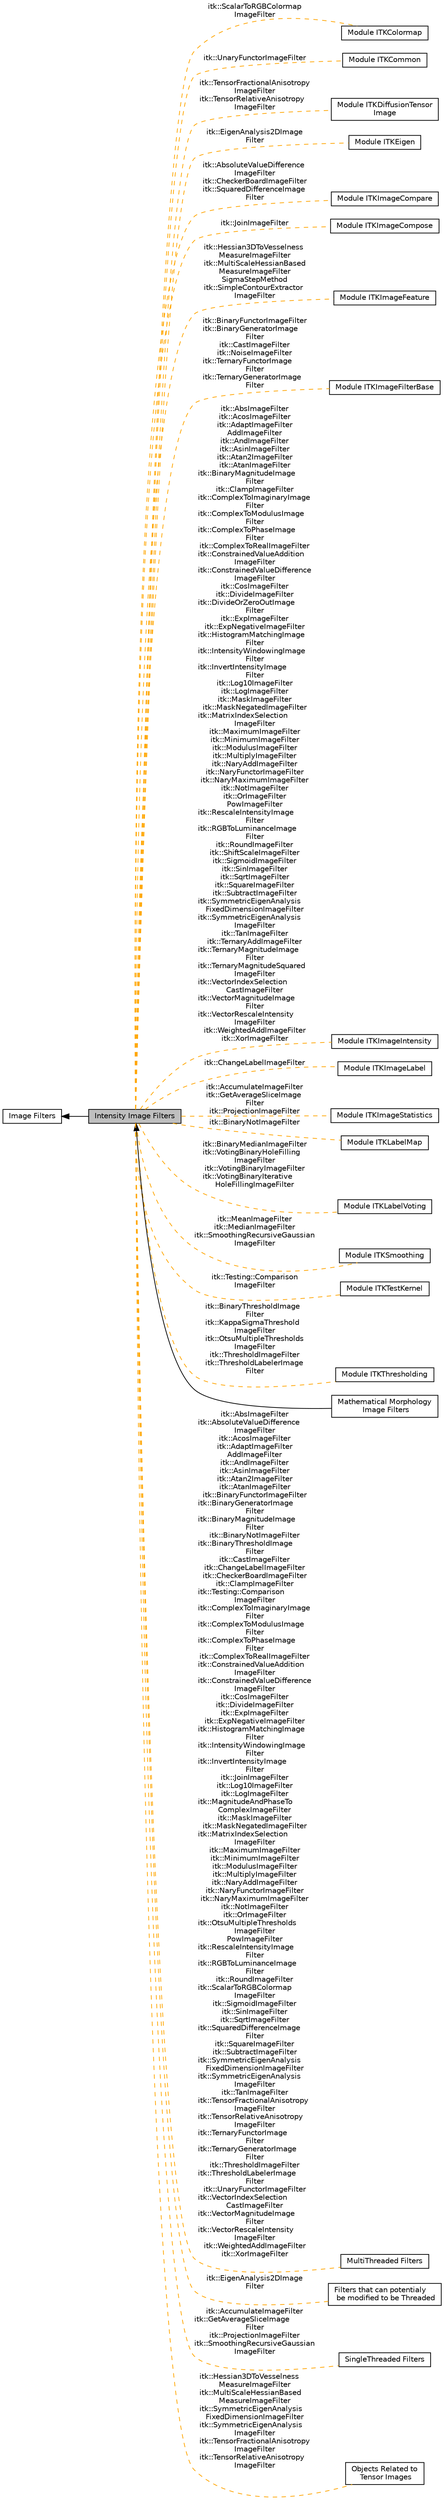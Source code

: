digraph "Intensity Image Filters"
{
  edge [fontname="Helvetica",fontsize="10",labelfontname="Helvetica",labelfontsize="10"];
  node [fontname="Helvetica",fontsize="10",shape=box];
  rankdir=LR;
  Node21 [label="Module ITKColormap",height=0.2,width=0.4,color="black", fillcolor="white", style="filled",URL="$group__ITKColormap.html",tooltip=" "];
  Node23 [label="Module ITKCommon",height=0.2,width=0.4,color="black", fillcolor="white", style="filled",URL="$group__ITKCommon.html",tooltip=" "];
  Node22 [label="Module ITKDiffusionTensor\lImage",height=0.2,width=0.4,color="black", fillcolor="white", style="filled",URL="$group__ITKDiffusionTensorImage.html",tooltip=" "];
  Node16 [label="Module ITKEigen",height=0.2,width=0.4,color="black", fillcolor="white", style="filled",URL="$group__ITKEigen.html",tooltip=" "];
  Node6 [label="Module ITKImageCompare",height=0.2,width=0.4,color="black", fillcolor="white", style="filled",URL="$group__ITKImageCompare.html",tooltip=" "];
  Node19 [label="Module ITKImageCompose",height=0.2,width=0.4,color="black", fillcolor="white", style="filled",URL="$group__ITKImageCompose.html",tooltip=" "];
  Node18 [label="Module ITKImageFeature",height=0.2,width=0.4,color="black", fillcolor="white", style="filled",URL="$group__ITKImageFeature.html",tooltip=" "];
  Node9 [label="Module ITKImageFilterBase",height=0.2,width=0.4,color="black", fillcolor="white", style="filled",URL="$group__ITKImageFilterBase.html",tooltip=" "];
  Node5 [label="Module ITKImageIntensity",height=0.2,width=0.4,color="black", fillcolor="white", style="filled",URL="$group__ITKImageIntensity.html",tooltip=" "];
  Node13 [label="Module ITKImageLabel",height=0.2,width=0.4,color="black", fillcolor="white", style="filled",URL="$group__ITKImageLabel.html",tooltip=" "];
  Node8 [label="Module ITKImageStatistics",height=0.2,width=0.4,color="black", fillcolor="white", style="filled",URL="$group__ITKImageStatistics.html",tooltip=" "];
  Node11 [label="Module ITKLabelMap",height=0.2,width=0.4,color="black", fillcolor="white", style="filled",URL="$group__ITKLabelMap.html",tooltip=" "];
  Node10 [label="Module ITKLabelVoting",height=0.2,width=0.4,color="black", fillcolor="white", style="filled",URL="$group__ITKLabelVoting.html",tooltip=" "];
  Node20 [label="Module ITKSmoothing",height=0.2,width=0.4,color="black", fillcolor="white", style="filled",URL="$group__ITKSmoothing.html",tooltip=" "];
  Node14 [label="Module ITKTestKernel",height=0.2,width=0.4,color="black", fillcolor="white", style="filled",URL="$group__ITKTestKernel.html",tooltip=" "];
  Node12 [label="Module ITKThresholding",height=0.2,width=0.4,color="black", fillcolor="white", style="filled",URL="$group__ITKThresholding.html",tooltip=" "];
  Node2 [label="Image Filters",height=0.2,width=0.4,color="black", fillcolor="white", style="filled",URL="$group__ImageFilters.html",tooltip=" "];
  Node1 [label="Intensity Image Filters",height=0.2,width=0.4,color="black", fillcolor="grey75", style="filled", fontcolor="black",tooltip=" "];
  Node3 [label="Mathematical Morphology\l Image Filters",height=0.2,width=0.4,color="black", fillcolor="white", style="filled",URL="$group__MathematicalMorphologyImageFilters.html",tooltip=" "];
  Node4 [label="MultiThreaded Filters",height=0.2,width=0.4,color="black", fillcolor="white", style="filled",URL="$group__MultiThreaded.html",tooltip=" "];
  Node15 [label="Filters that can potentialy\l be modified to be Threaded",height=0.2,width=0.4,color="black", fillcolor="white", style="filled",URL="$group__ShouldBeThreaded.html",tooltip=" "];
  Node7 [label="SingleThreaded Filters",height=0.2,width=0.4,color="black", fillcolor="white", style="filled",URL="$group__SingleThreaded.html",tooltip=" "];
  Node17 [label="Objects Related to\l Tensor Images",height=0.2,width=0.4,color="black", fillcolor="white", style="filled",URL="$group__TensorObjects.html",tooltip=" "];
  Node2->Node1 [shape=plaintext, dir="back", style="solid"];
  Node1->Node3 [shape=plaintext, dir="back", style="solid"];
  Node1->Node4 [shape=plaintext, label="itk::AbsImageFilter\nitk::AbsoluteValueDifference\lImageFilter\nitk::AcosImageFilter\nitk::AdaptImageFilter\nAddImageFilter\nitk::AndImageFilter\nitk::AsinImageFilter\nitk::Atan2ImageFilter\nitk::AtanImageFilter\nitk::BinaryFunctorImageFilter\nitk::BinaryGeneratorImage\lFilter\nitk::BinaryMagnitudeImage\lFilter\nitk::BinaryNotImageFilter\nitk::BinaryThresholdImage\lFilter\nitk::CastImageFilter\nitk::ChangeLabelImageFilter\nitk::CheckerBoardImageFilter\nitk::ClampImageFilter\nitk::Testing::Comparison\lImageFilter\nitk::ComplexToImaginaryImage\lFilter\nitk::ComplexToModulusImage\lFilter\nitk::ComplexToPhaseImage\lFilter\nitk::ComplexToRealImageFilter\nitk::ConstrainedValueAddition\lImageFilter\nitk::ConstrainedValueDifference\lImageFilter\nitk::CosImageFilter\nitk::DivideImageFilter\nitk::ExpImageFilter\nitk::ExpNegativeImageFilter\nitk::HistogramMatchingImage\lFilter\nitk::IntensityWindowingImage\lFilter\nitk::InvertIntensityImage\lFilter\nitk::JoinImageFilter\nitk::Log10ImageFilter\nitk::LogImageFilter\nitk::MagnitudeAndPhaseTo\lComplexImageFilter\nitk::MaskImageFilter\nitk::MaskNegatedImageFilter\nitk::MatrixIndexSelection\lImageFilter\nitk::MaximumImageFilter\nitk::MinimumImageFilter\nitk::ModulusImageFilter\nitk::MultiplyImageFilter\nitk::NaryAddImageFilter\nitk::NaryFunctorImageFilter\nitk::NaryMaximumImageFilter\nitk::NotImageFilter\nitk::OrImageFilter\nitk::OtsuMultipleThresholds\lImageFilter\nPowImageFilter\nitk::RescaleIntensityImage\lFilter\nitk::RGBToLuminanceImage\lFilter\nitk::RoundImageFilter\nitk::ScalarToRGBColormap\lImageFilter\nitk::SigmoidImageFilter\nitk::SinImageFilter\nitk::SqrtImageFilter\nitk::SquaredDifferenceImage\lFilter\nitk::SquareImageFilter\nitk::SubtractImageFilter\nitk::SymmetricEigenAnalysis\lFixedDimensionImageFilter\nitk::SymmetricEigenAnalysis\lImageFilter\nitk::TanImageFilter\nitk::TensorFractionalAnisotropy\lImageFilter\nitk::TensorRelativeAnisotropy\lImageFilter\nitk::TernaryFunctorImage\lFilter\nitk::TernaryGeneratorImage\lFilter\nitk::ThresholdImageFilter\nitk::ThresholdLabelerImage\lFilter\nitk::UnaryFunctorImageFilter\nitk::VectorIndexSelection\lCastImageFilter\nitk::VectorMagnitudeImage\lFilter\nitk::VectorRescaleIntensity\lImageFilter\nitk::WeightedAddImageFilter\nitk::XorImageFilter", color="orange", dir="none", style="dashed"];
  Node1->Node5 [shape=plaintext, label="itk::AbsImageFilter\nitk::AcosImageFilter\nitk::AdaptImageFilter\nAddImageFilter\nitk::AndImageFilter\nitk::AsinImageFilter\nitk::Atan2ImageFilter\nitk::AtanImageFilter\nitk::BinaryMagnitudeImage\lFilter\nitk::ClampImageFilter\nitk::ComplexToImaginaryImage\lFilter\nitk::ComplexToModulusImage\lFilter\nitk::ComplexToPhaseImage\lFilter\nitk::ComplexToRealImageFilter\nitk::ConstrainedValueAddition\lImageFilter\nitk::ConstrainedValueDifference\lImageFilter\nitk::CosImageFilter\nitk::DivideImageFilter\nitk::DivideOrZeroOutImage\lFilter\nitk::ExpImageFilter\nitk::ExpNegativeImageFilter\nitk::HistogramMatchingImage\lFilter\nitk::IntensityWindowingImage\lFilter\nitk::InvertIntensityImage\lFilter\nitk::Log10ImageFilter\nitk::LogImageFilter\nitk::MaskImageFilter\nitk::MaskNegatedImageFilter\nitk::MatrixIndexSelection\lImageFilter\nitk::MaximumImageFilter\nitk::MinimumImageFilter\nitk::ModulusImageFilter\nitk::MultiplyImageFilter\nitk::NaryAddImageFilter\nitk::NaryFunctorImageFilter\nitk::NaryMaximumImageFilter\nitk::NotImageFilter\nitk::OrImageFilter\nPowImageFilter\nitk::RescaleIntensityImage\lFilter\nitk::RGBToLuminanceImage\lFilter\nitk::RoundImageFilter\nitk::ShiftScaleImageFilter\nitk::SigmoidImageFilter\nitk::SinImageFilter\nitk::SqrtImageFilter\nitk::SquareImageFilter\nitk::SubtractImageFilter\nitk::SymmetricEigenAnalysis\lFixedDimensionImageFilter\nitk::SymmetricEigenAnalysis\lImageFilter\nitk::TanImageFilter\nitk::TernaryAddImageFilter\nitk::TernaryMagnitudeImage\lFilter\nitk::TernaryMagnitudeSquared\lImageFilter\nitk::VectorIndexSelection\lCastImageFilter\nitk::VectorMagnitudeImage\lFilter\nitk::VectorRescaleIntensity\lImageFilter\nitk::WeightedAddImageFilter\nitk::XorImageFilter", color="orange", dir="none", style="dashed"];
  Node1->Node6 [shape=plaintext, label="itk::AbsoluteValueDifference\lImageFilter\nitk::CheckerBoardImageFilter\nitk::SquaredDifferenceImage\lFilter", color="orange", dir="none", style="dashed"];
  Node1->Node7 [shape=plaintext, label="itk::AccumulateImageFilter\nitk::GetAverageSliceImage\lFilter\nitk::ProjectionImageFilter\nitk::SmoothingRecursiveGaussian\lImageFilter", color="orange", dir="none", style="dashed"];
  Node1->Node8 [shape=plaintext, label="itk::AccumulateImageFilter\nitk::GetAverageSliceImage\lFilter\nitk::ProjectionImageFilter", color="orange", dir="none", style="dashed"];
  Node1->Node9 [shape=plaintext, label="itk::BinaryFunctorImageFilter\nitk::BinaryGeneratorImage\lFilter\nitk::CastImageFilter\nitk::NoiseImageFilter\nitk::TernaryFunctorImage\lFilter\nitk::TernaryGeneratorImage\lFilter", color="orange", dir="none", style="dashed"];
  Node1->Node10 [shape=plaintext, label="itk::BinaryMedianImageFilter\nitk::VotingBinaryHoleFilling\lImageFilter\nitk::VotingBinaryImageFilter\nitk::VotingBinaryIterative\lHoleFillingImageFilter", color="orange", dir="none", style="dashed"];
  Node1->Node11 [shape=plaintext, label="itk::BinaryNotImageFilter", color="orange", dir="none", style="dashed"];
  Node1->Node12 [shape=plaintext, label="itk::BinaryThresholdImage\lFilter\nitk::KappaSigmaThreshold\lImageFilter\nitk::OtsuMultipleThresholds\lImageFilter\nitk::ThresholdImageFilter\nitk::ThresholdLabelerImage\lFilter", color="orange", dir="none", style="dashed"];
  Node1->Node13 [shape=plaintext, label="itk::ChangeLabelImageFilter", color="orange", dir="none", style="dashed"];
  Node1->Node14 [shape=plaintext, label="itk::Testing::Comparison\lImageFilter", color="orange", dir="none", style="dashed"];
  Node1->Node15 [shape=plaintext, label="itk::EigenAnalysis2DImage\lFilter", color="orange", dir="none", style="dashed"];
  Node1->Node16 [shape=plaintext, label="itk::EigenAnalysis2DImage\lFilter", color="orange", dir="none", style="dashed"];
  Node1->Node17 [shape=plaintext, label="itk::Hessian3DToVesselness\lMeasureImageFilter\nitk::MultiScaleHessianBased\lMeasureImageFilter\nitk::SymmetricEigenAnalysis\lFixedDimensionImageFilter\nitk::SymmetricEigenAnalysis\lImageFilter\nitk::TensorFractionalAnisotropy\lImageFilter\nitk::TensorRelativeAnisotropy\lImageFilter", color="orange", dir="none", style="dashed"];
  Node1->Node18 [shape=plaintext, label="itk::Hessian3DToVesselness\lMeasureImageFilter\nitk::MultiScaleHessianBased\lMeasureImageFilter\nSigmaStepMethod\nitk::SimpleContourExtractor\lImageFilter", color="orange", dir="none", style="dashed"];
  Node1->Node19 [shape=plaintext, label="itk::JoinImageFilter", color="orange", dir="none", style="dashed"];
  Node1->Node20 [shape=plaintext, label="itk::MeanImageFilter\nitk::MedianImageFilter\nitk::SmoothingRecursiveGaussian\lImageFilter", color="orange", dir="none", style="dashed"];
  Node1->Node21 [shape=plaintext, label="itk::ScalarToRGBColormap\lImageFilter", color="orange", dir="none", style="dashed"];
  Node1->Node22 [shape=plaintext, label="itk::TensorFractionalAnisotropy\lImageFilter\nitk::TensorRelativeAnisotropy\lImageFilter", color="orange", dir="none", style="dashed"];
  Node1->Node23 [shape=plaintext, label="itk::UnaryFunctorImageFilter", color="orange", dir="none", style="dashed"];
}

